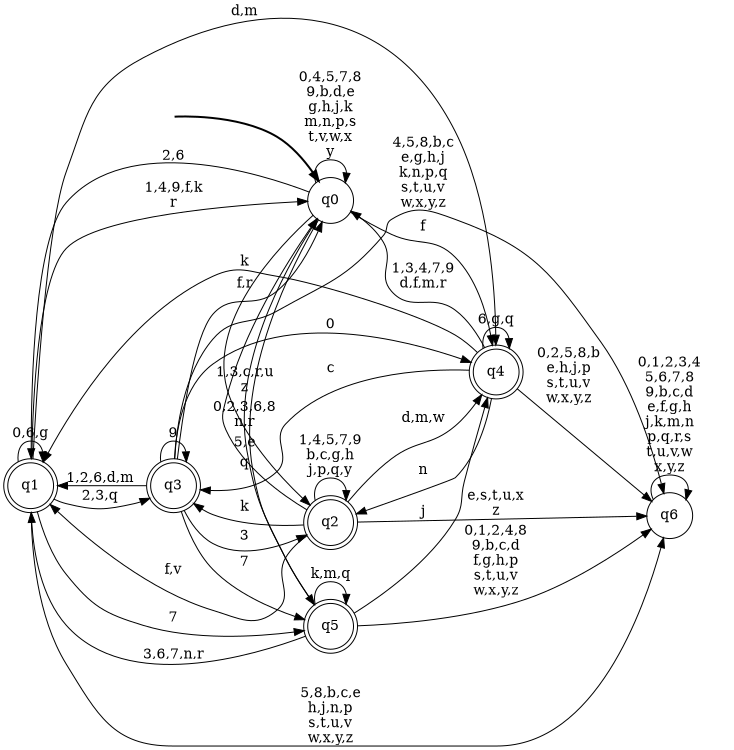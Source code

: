 digraph BlueStar {
__start0 [style = invis, shape = none, label = "", width = 0, height = 0];

rankdir=LR;
size="8,5";

s0 [style="filled", color="black", fillcolor="white" shape="circle", label="q0"];
s1 [style="rounded,filled", color="black", fillcolor="white" shape="doublecircle", label="q1"];
s2 [style="rounded,filled", color="black", fillcolor="white" shape="doublecircle", label="q2"];
s3 [style="rounded,filled", color="black", fillcolor="white" shape="doublecircle", label="q3"];
s4 [style="rounded,filled", color="black", fillcolor="white" shape="doublecircle", label="q4"];
s5 [style="rounded,filled", color="black", fillcolor="white" shape="doublecircle", label="q5"];
s6 [style="filled", color="black", fillcolor="white" shape="circle", label="q6"];
subgraph cluster_main { 
	graph [pad=".75", ranksep="0.15", nodesep="0.15"];
	 style=invis; 
	__start0 -> s0 [penwidth=2];
}
s0 -> s0 [label="0,4,5,7,8\n9,b,d,e\ng,h,j,k\nm,n,p,s\nt,v,w,x\ny"];
s0 -> s1 [label="2,6"];
s0 -> s2 [label="1,3,c,r,u\nz"];
s0 -> s4 [label="f"];
s0 -> s5 [label="q"];
s1 -> s0 [label="1,4,9,f,k\nr"];
s1 -> s1 [label="0,6,g"];
s1 -> s3 [label="2,3,q"];
s1 -> s4 [label="d,m"];
s1 -> s5 [label="7"];
s1 -> s6 [label="5,8,b,c,e\nh,j,n,p\ns,t,u,v\nw,x,y,z"];
s2 -> s0 [label="0,2,3,6,8\nn,r"];
s2 -> s1 [label="f,v"];
s2 -> s2 [label="1,4,5,7,9\nb,c,g,h\nj,p,q,y"];
s2 -> s3 [label="k"];
s2 -> s4 [label="d,m,w"];
s2 -> s6 [label="e,s,t,u,x\nz"];
s3 -> s0 [label="f,r"];
s3 -> s1 [label="1,2,6,d,m"];
s3 -> s2 [label="3"];
s3 -> s3 [label="9"];
s3 -> s4 [label="0"];
s3 -> s5 [label="7"];
s3 -> s6 [label="4,5,8,b,c\ne,g,h,j\nk,n,p,q\ns,t,u,v\nw,x,y,z"];
s4 -> s0 [label="1,3,4,7,9\nd,f,m,r"];
s4 -> s1 [label="k"];
s4 -> s2 [label="n"];
s4 -> s3 [label="c"];
s4 -> s4 [label="6,g,q"];
s4 -> s6 [label="0,2,5,8,b\ne,h,j,p\ns,t,u,v\nw,x,y,z"];
s5 -> s0 [label="5,e"];
s5 -> s1 [label="3,6,7,n,r"];
s5 -> s4 [label="j"];
s5 -> s5 [label="k,m,q"];
s5 -> s6 [label="0,1,2,4,8\n9,b,c,d\nf,g,h,p\ns,t,u,v\nw,x,y,z"];
s6 -> s6 [label="0,1,2,3,4\n5,6,7,8\n9,b,c,d\ne,f,g,h\nj,k,m,n\np,q,r,s\nt,u,v,w\nx,y,z"];

}